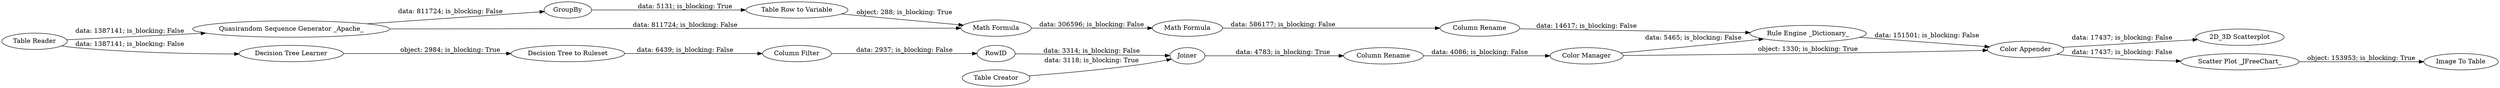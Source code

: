 digraph {
	"-7528869678688108526_120" [label=GroupBy]
	"-7528869678688108526_128" [label="Color Appender"]
	"-7528869678688108526_12" [label="Table Reader"]
	"-7528869678688108526_123" [label="Math Formula"]
	"-7528869678688108526_130" [label="Rule Engine _Dictionary_"]
	"-7528869678688108526_96" [label="Column Rename"]
	"-7528869678688108526_132" [label="2D_3D Scatterplot"]
	"-7528869678688108526_131" [label="Image To Table"]
	"-7528869678688108526_94" [label=RowID]
	"-7528869678688108526_119" [label="Quasirandom Sequence Generator _Apache_"]
	"-7528869678688108526_92" [label="Decision Tree Learner"]
	"-7528869678688108526_88" [label=Joiner]
	"-7528869678688108526_97" [label="Table Creator"]
	"-7528869678688108526_121" [label="Table Row to Variable"]
	"-7528869678688108526_125" [label="Column Rename"]
	"-7528869678688108526_89" [label="Decision Tree to Ruleset"]
	"-7528869678688108526_129" [label="Scatter Plot _JFreeChart_"]
	"-7528869678688108526_122" [label="Math Formula"]
	"-7528869678688108526_91" [label="Column Filter"]
	"-7528869678688108526_127" [label="Color Manager"]
	"-7528869678688108526_119" -> "-7528869678688108526_120" [label="data: 811724; is_blocking: False"]
	"-7528869678688108526_122" -> "-7528869678688108526_123" [label="data: 306596; is_blocking: False"]
	"-7528869678688108526_128" -> "-7528869678688108526_132" [label="data: 17437; is_blocking: False"]
	"-7528869678688108526_94" -> "-7528869678688108526_88" [label="data: 3314; is_blocking: False"]
	"-7528869678688108526_97" -> "-7528869678688108526_88" [label="data: 3118; is_blocking: True"]
	"-7528869678688108526_128" -> "-7528869678688108526_129" [label="data: 17437; is_blocking: False"]
	"-7528869678688108526_12" -> "-7528869678688108526_92" [label="data: 1387141; is_blocking: False"]
	"-7528869678688108526_12" -> "-7528869678688108526_119" [label="data: 1387141; is_blocking: False"]
	"-7528869678688108526_130" -> "-7528869678688108526_128" [label="data: 151501; is_blocking: False"]
	"-7528869678688108526_129" -> "-7528869678688108526_131" [label="object: 153953; is_blocking: True"]
	"-7528869678688108526_119" -> "-7528869678688108526_122" [label="data: 811724; is_blocking: False"]
	"-7528869678688108526_91" -> "-7528869678688108526_94" [label="data: 2937; is_blocking: False"]
	"-7528869678688108526_127" -> "-7528869678688108526_130" [label="data: 5465; is_blocking: False"]
	"-7528869678688108526_89" -> "-7528869678688108526_91" [label="data: 6439; is_blocking: False"]
	"-7528869678688108526_88" -> "-7528869678688108526_96" [label="data: 4783; is_blocking: True"]
	"-7528869678688108526_127" -> "-7528869678688108526_128" [label="object: 1330; is_blocking: True"]
	"-7528869678688108526_120" -> "-7528869678688108526_121" [label="data: 5131; is_blocking: True"]
	"-7528869678688108526_121" -> "-7528869678688108526_122" [label="object: 288; is_blocking: True"]
	"-7528869678688108526_96" -> "-7528869678688108526_127" [label="data: 4086; is_blocking: False"]
	"-7528869678688108526_125" -> "-7528869678688108526_130" [label="data: 14617; is_blocking: False"]
	"-7528869678688108526_123" -> "-7528869678688108526_125" [label="data: 586177; is_blocking: False"]
	"-7528869678688108526_92" -> "-7528869678688108526_89" [label="object: 2984; is_blocking: True"]
	rankdir=LR
}
